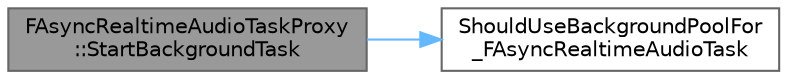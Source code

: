 digraph "FAsyncRealtimeAudioTaskProxy::StartBackgroundTask"
{
 // INTERACTIVE_SVG=YES
 // LATEX_PDF_SIZE
  bgcolor="transparent";
  edge [fontname=Helvetica,fontsize=10,labelfontname=Helvetica,labelfontsize=10];
  node [fontname=Helvetica,fontsize=10,shape=box,height=0.2,width=0.4];
  rankdir="LR";
  Node1 [id="Node000001",label="FAsyncRealtimeAudioTaskProxy\l::StartBackgroundTask",height=0.2,width=0.4,color="gray40", fillcolor="grey60", style="filled", fontcolor="black",tooltip=" "];
  Node1 -> Node2 [id="edge1_Node000001_Node000002",color="steelblue1",style="solid",tooltip=" "];
  Node2 [id="Node000002",label="ShouldUseBackgroundPoolFor\l_FAsyncRealtimeAudioTask",height=0.2,width=0.4,color="grey40", fillcolor="white", style="filled",URL="$d9/dfd/AudioDecompress_8h.html#a66fd1620b6edadc4690ab48745f49b5e",tooltip=" "];
}
